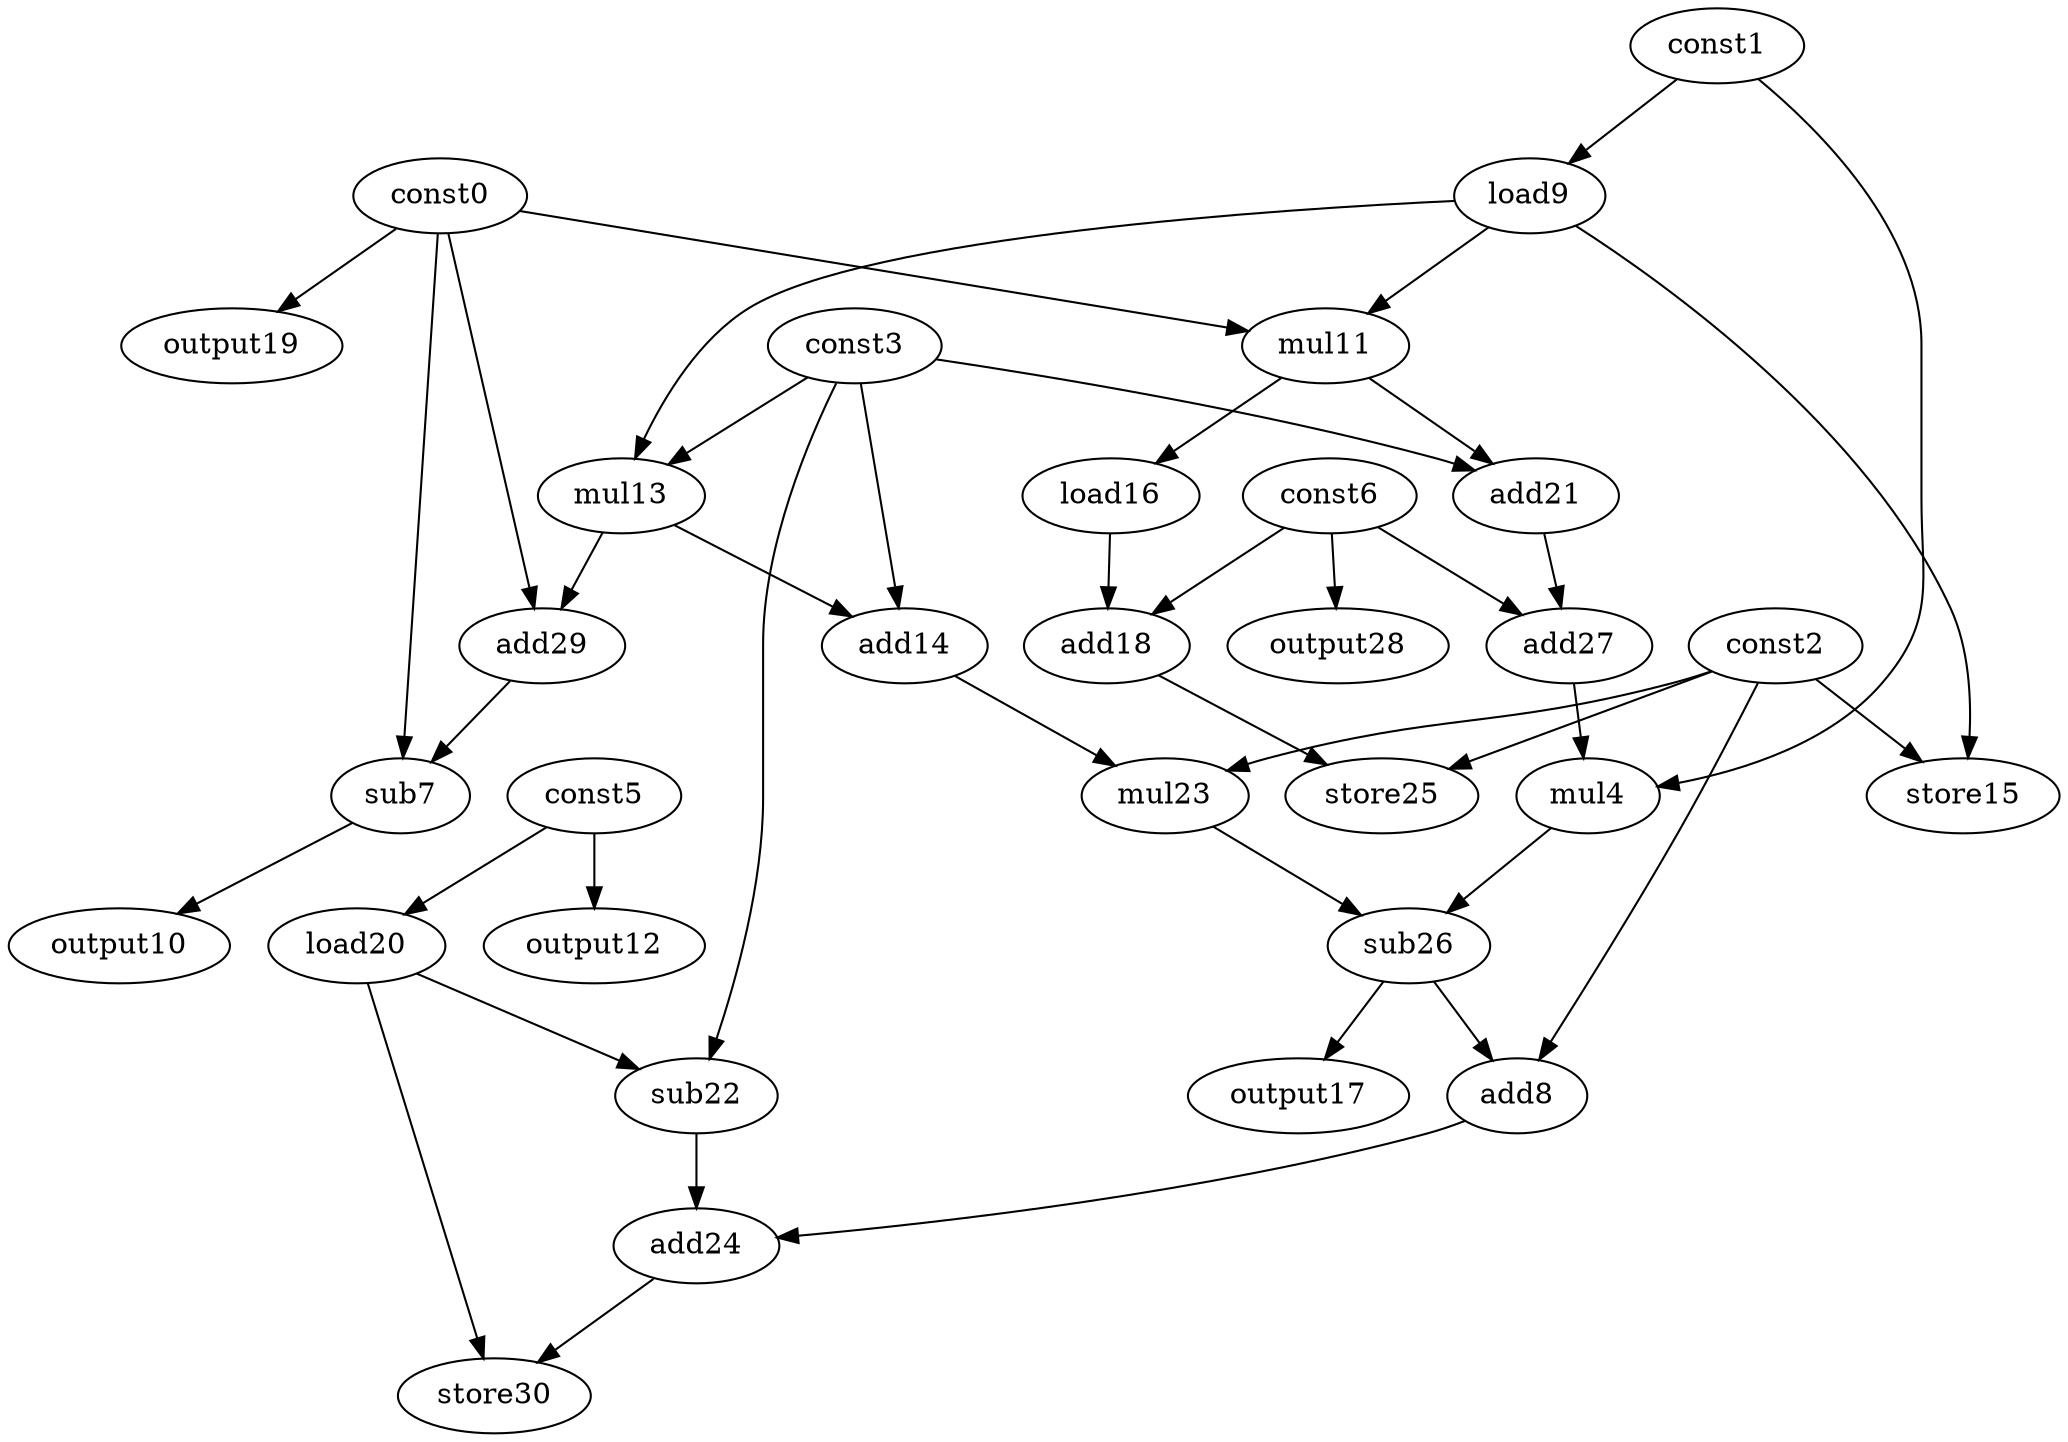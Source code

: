 digraph G { 
const0[opcode=const]; 
const1[opcode=const]; 
const2[opcode=const]; 
const3[opcode=const]; 
mul4[opcode=mul]; 
const5[opcode=const]; 
const6[opcode=const]; 
sub7[opcode=sub]; 
add8[opcode=add]; 
load9[opcode=load]; 
output10[opcode=output]; 
mul11[opcode=mul]; 
output12[opcode=output]; 
mul13[opcode=mul]; 
add14[opcode=add]; 
store15[opcode=store]; 
load16[opcode=load]; 
output17[opcode=output]; 
add18[opcode=add]; 
output19[opcode=output]; 
load20[opcode=load]; 
add21[opcode=add]; 
sub22[opcode=sub]; 
mul23[opcode=mul]; 
add24[opcode=add]; 
store25[opcode=store]; 
sub26[opcode=sub]; 
add27[opcode=add]; 
output28[opcode=output]; 
add29[opcode=add]; 
store30[opcode=store]; 
const1->load9[operand=0];
const5->output12[operand=0];
const0->output19[operand=0];
const5->load20[operand=0];
const6->output28[operand=0];
const0->mul11[operand=0];
load9->mul11[operand=1];
load9->mul13[operand=0];
const3->mul13[operand=1];
load9->store15[operand=0];
const2->store15[operand=1];
const3->sub22[operand=0];
load20->sub22[operand=1];
const3->add14[operand=0];
mul13->add14[operand=1];
mul11->load16[operand=0];
mul11->add21[operand=0];
const3->add21[operand=1];
const0->add29[operand=0];
mul13->add29[operand=1];
const0->sub7[operand=0];
add29->sub7[operand=1];
load16->add18[operand=0];
const6->add18[operand=1];
const2->mul23[operand=0];
add14->mul23[operand=1];
add21->add27[operand=0];
const6->add27[operand=1];
const1->mul4[operand=0];
add27->mul4[operand=1];
sub7->output10[operand=0];
add18->store25[operand=0];
const2->store25[operand=1];
mul4->sub26[operand=0];
mul23->sub26[operand=1];
const2->add8[operand=0];
sub26->add8[operand=1];
sub26->output17[operand=0];
add8->add24[operand=0];
sub22->add24[operand=1];
add24->store30[operand=0];
load20->store30[operand=1];
}
